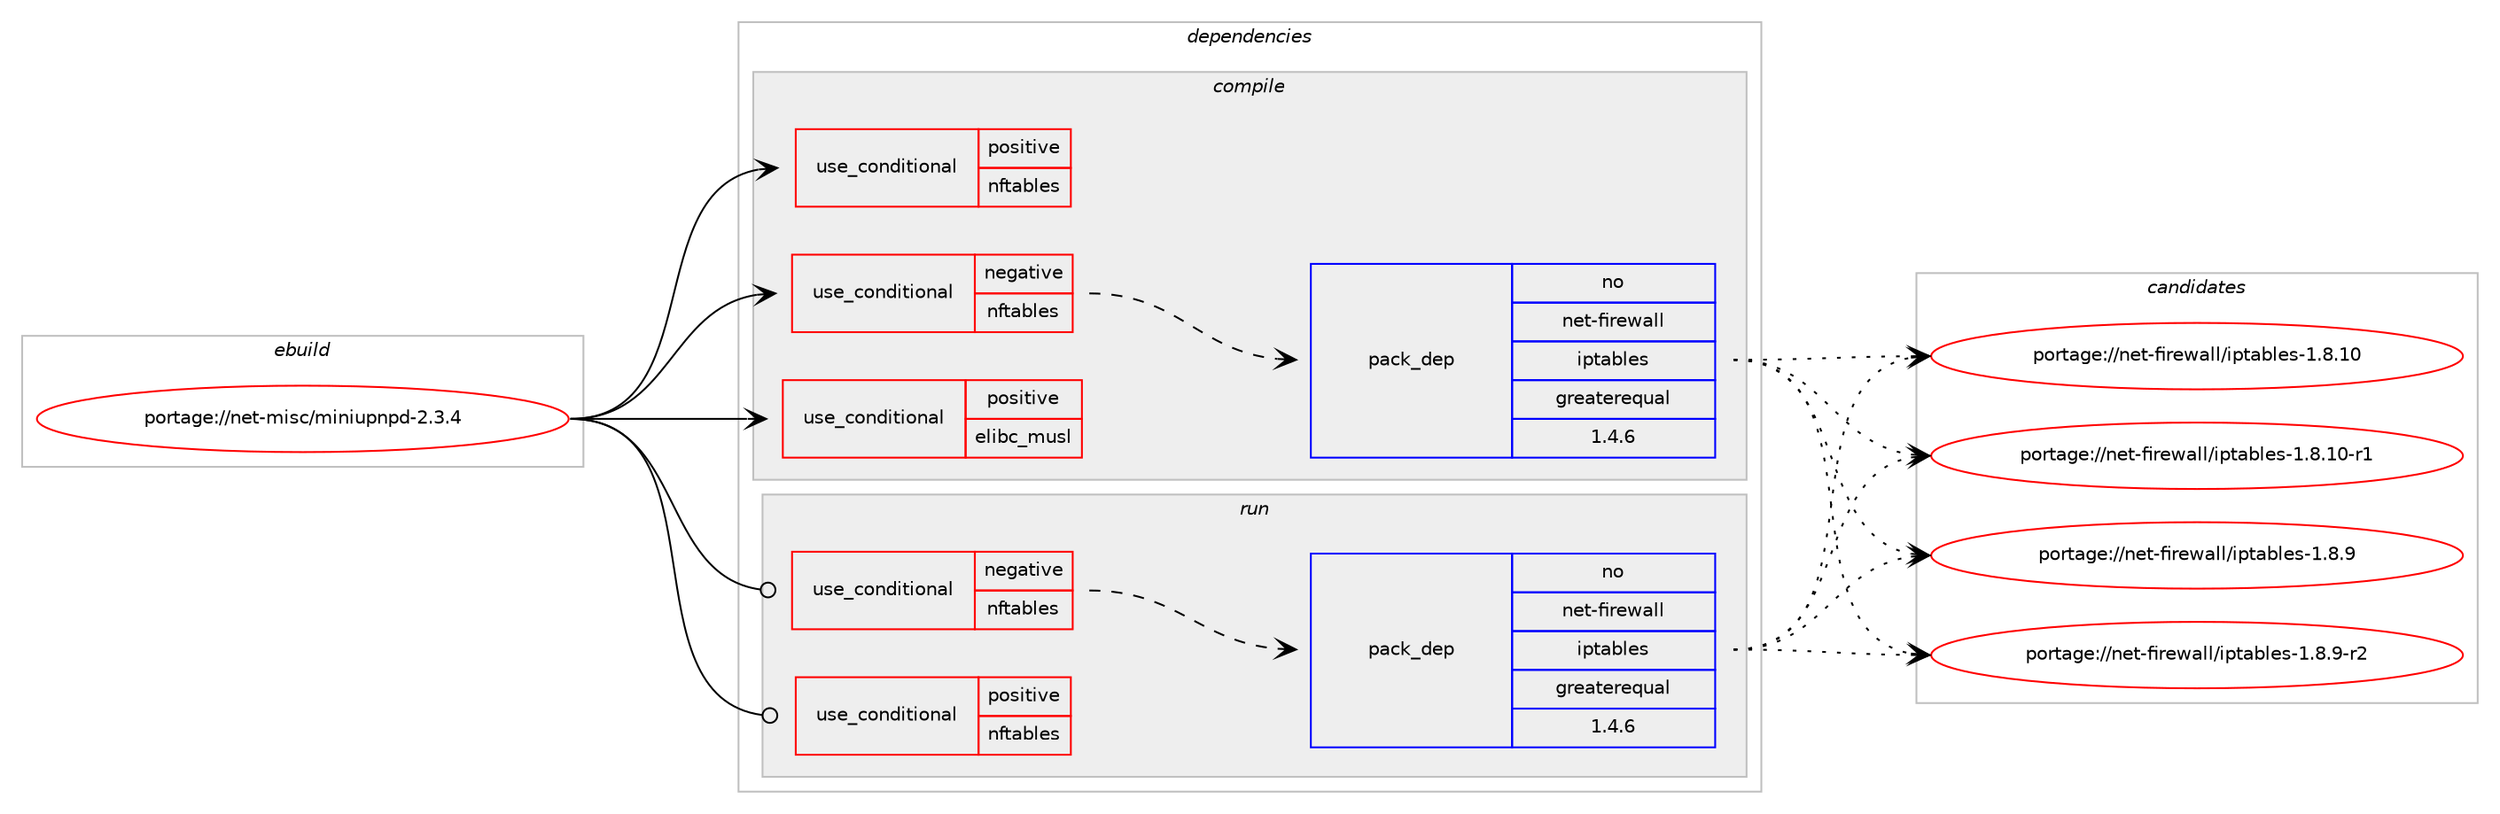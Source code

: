 digraph prolog {

# *************
# Graph options
# *************

newrank=true;
concentrate=true;
compound=true;
graph [rankdir=LR,fontname=Helvetica,fontsize=10,ranksep=1.5];#, ranksep=2.5, nodesep=0.2];
edge  [arrowhead=vee];
node  [fontname=Helvetica,fontsize=10];

# **********
# The ebuild
# **********

subgraph cluster_leftcol {
color=gray;
rank=same;
label=<<i>ebuild</i>>;
id [label="portage://net-misc/miniupnpd-2.3.4", color=red, width=4, href="../net-misc/miniupnpd-2.3.4.svg"];
}

# ****************
# The dependencies
# ****************

subgraph cluster_midcol {
color=gray;
label=<<i>dependencies</i>>;
subgraph cluster_compile {
fillcolor="#eeeeee";
style=filled;
label=<<i>compile</i>>;
subgraph cond5365 {
dependency7921 [label=<<TABLE BORDER="0" CELLBORDER="1" CELLSPACING="0" CELLPADDING="4"><TR><TD ROWSPAN="3" CELLPADDING="10">use_conditional</TD></TR><TR><TD>negative</TD></TR><TR><TD>nftables</TD></TR></TABLE>>, shape=none, color=red];
subgraph pack2489 {
dependency7922 [label=<<TABLE BORDER="0" CELLBORDER="1" CELLSPACING="0" CELLPADDING="4" WIDTH="220"><TR><TD ROWSPAN="6" CELLPADDING="30">pack_dep</TD></TR><TR><TD WIDTH="110">no</TD></TR><TR><TD>net-firewall</TD></TR><TR><TD>iptables</TD></TR><TR><TD>greaterequal</TD></TR><TR><TD>1.4.6</TD></TR></TABLE>>, shape=none, color=blue];
}
dependency7921:e -> dependency7922:w [weight=20,style="dashed",arrowhead="vee"];
# *** BEGIN UNKNOWN DEPENDENCY TYPE (TODO) ***
# dependency7921 -> package_dependency(portage://net-misc/miniupnpd-2.3.4,install,no,net-libs,libnfnetlink,none,[,,],any_same_slot,[])
# *** END UNKNOWN DEPENDENCY TYPE (TODO) ***

# *** BEGIN UNKNOWN DEPENDENCY TYPE (TODO) ***
# dependency7921 -> package_dependency(portage://net-misc/miniupnpd-2.3.4,install,no,net-libs,libmnl,none,[,,],any_same_slot,[])
# *** END UNKNOWN DEPENDENCY TYPE (TODO) ***

}
id:e -> dependency7921:w [weight=20,style="solid",arrowhead="vee"];
subgraph cond5366 {
dependency7923 [label=<<TABLE BORDER="0" CELLBORDER="1" CELLSPACING="0" CELLPADDING="4"><TR><TD ROWSPAN="3" CELLPADDING="10">use_conditional</TD></TR><TR><TD>positive</TD></TR><TR><TD>elibc_musl</TD></TR></TABLE>>, shape=none, color=red];
# *** BEGIN UNKNOWN DEPENDENCY TYPE (TODO) ***
# dependency7923 -> package_dependency(portage://net-misc/miniupnpd-2.3.4,install,no,sys-libs,queue-standalone,none,[,,],[],[])
# *** END UNKNOWN DEPENDENCY TYPE (TODO) ***

}
id:e -> dependency7923:w [weight=20,style="solid",arrowhead="vee"];
subgraph cond5367 {
dependency7924 [label=<<TABLE BORDER="0" CELLBORDER="1" CELLSPACING="0" CELLPADDING="4"><TR><TD ROWSPAN="3" CELLPADDING="10">use_conditional</TD></TR><TR><TD>positive</TD></TR><TR><TD>nftables</TD></TR></TABLE>>, shape=none, color=red];
# *** BEGIN UNKNOWN DEPENDENCY TYPE (TODO) ***
# dependency7924 -> package_dependency(portage://net-misc/miniupnpd-2.3.4,install,no,net-firewall,nftables,none,[,,],[],[])
# *** END UNKNOWN DEPENDENCY TYPE (TODO) ***

# *** BEGIN UNKNOWN DEPENDENCY TYPE (TODO) ***
# dependency7924 -> package_dependency(portage://net-misc/miniupnpd-2.3.4,install,no,net-libs,libnftnl,none,[,,],any_same_slot,[])
# *** END UNKNOWN DEPENDENCY TYPE (TODO) ***

# *** BEGIN UNKNOWN DEPENDENCY TYPE (TODO) ***
# dependency7924 -> package_dependency(portage://net-misc/miniupnpd-2.3.4,install,no,net-libs,libmnl,none,[,,],any_same_slot,[])
# *** END UNKNOWN DEPENDENCY TYPE (TODO) ***

}
id:e -> dependency7924:w [weight=20,style="solid",arrowhead="vee"];
# *** BEGIN UNKNOWN DEPENDENCY TYPE (TODO) ***
# id -> package_dependency(portage://net-misc/miniupnpd-2.3.4,install,no,dev-libs,gmp,none,[,,],[slot(0),equal],[])
# *** END UNKNOWN DEPENDENCY TYPE (TODO) ***

# *** BEGIN UNKNOWN DEPENDENCY TYPE (TODO) ***
# id -> package_dependency(portage://net-misc/miniupnpd-2.3.4,install,no,dev-libs,openssl,none,[,,],[slot(0),equal],[])
# *** END UNKNOWN DEPENDENCY TYPE (TODO) ***

# *** BEGIN UNKNOWN DEPENDENCY TYPE (TODO) ***
# id -> package_dependency(portage://net-misc/miniupnpd-2.3.4,install,no,sys-apps,util-linux,none,[,,],any_same_slot,[])
# *** END UNKNOWN DEPENDENCY TYPE (TODO) ***

}
subgraph cluster_compileandrun {
fillcolor="#eeeeee";
style=filled;
label=<<i>compile and run</i>>;
}
subgraph cluster_run {
fillcolor="#eeeeee";
style=filled;
label=<<i>run</i>>;
subgraph cond5368 {
dependency7925 [label=<<TABLE BORDER="0" CELLBORDER="1" CELLSPACING="0" CELLPADDING="4"><TR><TD ROWSPAN="3" CELLPADDING="10">use_conditional</TD></TR><TR><TD>negative</TD></TR><TR><TD>nftables</TD></TR></TABLE>>, shape=none, color=red];
subgraph pack2490 {
dependency7926 [label=<<TABLE BORDER="0" CELLBORDER="1" CELLSPACING="0" CELLPADDING="4" WIDTH="220"><TR><TD ROWSPAN="6" CELLPADDING="30">pack_dep</TD></TR><TR><TD WIDTH="110">no</TD></TR><TR><TD>net-firewall</TD></TR><TR><TD>iptables</TD></TR><TR><TD>greaterequal</TD></TR><TR><TD>1.4.6</TD></TR></TABLE>>, shape=none, color=blue];
}
dependency7925:e -> dependency7926:w [weight=20,style="dashed",arrowhead="vee"];
# *** BEGIN UNKNOWN DEPENDENCY TYPE (TODO) ***
# dependency7925 -> package_dependency(portage://net-misc/miniupnpd-2.3.4,run,no,net-libs,libnfnetlink,none,[,,],any_same_slot,[])
# *** END UNKNOWN DEPENDENCY TYPE (TODO) ***

# *** BEGIN UNKNOWN DEPENDENCY TYPE (TODO) ***
# dependency7925 -> package_dependency(portage://net-misc/miniupnpd-2.3.4,run,no,net-libs,libmnl,none,[,,],any_same_slot,[])
# *** END UNKNOWN DEPENDENCY TYPE (TODO) ***

}
id:e -> dependency7925:w [weight=20,style="solid",arrowhead="odot"];
subgraph cond5369 {
dependency7927 [label=<<TABLE BORDER="0" CELLBORDER="1" CELLSPACING="0" CELLPADDING="4"><TR><TD ROWSPAN="3" CELLPADDING="10">use_conditional</TD></TR><TR><TD>positive</TD></TR><TR><TD>nftables</TD></TR></TABLE>>, shape=none, color=red];
# *** BEGIN UNKNOWN DEPENDENCY TYPE (TODO) ***
# dependency7927 -> package_dependency(portage://net-misc/miniupnpd-2.3.4,run,no,net-firewall,nftables,none,[,,],[],[])
# *** END UNKNOWN DEPENDENCY TYPE (TODO) ***

# *** BEGIN UNKNOWN DEPENDENCY TYPE (TODO) ***
# dependency7927 -> package_dependency(portage://net-misc/miniupnpd-2.3.4,run,no,net-libs,libnftnl,none,[,,],any_same_slot,[])
# *** END UNKNOWN DEPENDENCY TYPE (TODO) ***

# *** BEGIN UNKNOWN DEPENDENCY TYPE (TODO) ***
# dependency7927 -> package_dependency(portage://net-misc/miniupnpd-2.3.4,run,no,net-libs,libmnl,none,[,,],any_same_slot,[])
# *** END UNKNOWN DEPENDENCY TYPE (TODO) ***

}
id:e -> dependency7927:w [weight=20,style="solid",arrowhead="odot"];
# *** BEGIN UNKNOWN DEPENDENCY TYPE (TODO) ***
# id -> package_dependency(portage://net-misc/miniupnpd-2.3.4,run,no,dev-libs,gmp,none,[,,],[slot(0),equal],[])
# *** END UNKNOWN DEPENDENCY TYPE (TODO) ***

# *** BEGIN UNKNOWN DEPENDENCY TYPE (TODO) ***
# id -> package_dependency(portage://net-misc/miniupnpd-2.3.4,run,no,dev-libs,openssl,none,[,,],[slot(0),equal],[])
# *** END UNKNOWN DEPENDENCY TYPE (TODO) ***

# *** BEGIN UNKNOWN DEPENDENCY TYPE (TODO) ***
# id -> package_dependency(portage://net-misc/miniupnpd-2.3.4,run,no,sys-apps,util-linux,none,[,,],any_same_slot,[])
# *** END UNKNOWN DEPENDENCY TYPE (TODO) ***

}
}

# **************
# The candidates
# **************

subgraph cluster_choices {
rank=same;
color=gray;
label=<<i>candidates</i>>;

subgraph choice2489 {
color=black;
nodesep=1;
choice110101116451021051141011199710810847105112116979810810111545494656464948 [label="portage://net-firewall/iptables-1.8.10", color=red, width=4,href="../net-firewall/iptables-1.8.10.svg"];
choice1101011164510210511410111997108108471051121169798108101115454946564649484511449 [label="portage://net-firewall/iptables-1.8.10-r1", color=red, width=4,href="../net-firewall/iptables-1.8.10-r1.svg"];
choice1101011164510210511410111997108108471051121169798108101115454946564657 [label="portage://net-firewall/iptables-1.8.9", color=red, width=4,href="../net-firewall/iptables-1.8.9.svg"];
choice11010111645102105114101119971081084710511211697981081011154549465646574511450 [label="portage://net-firewall/iptables-1.8.9-r2", color=red, width=4,href="../net-firewall/iptables-1.8.9-r2.svg"];
dependency7922:e -> choice110101116451021051141011199710810847105112116979810810111545494656464948:w [style=dotted,weight="100"];
dependency7922:e -> choice1101011164510210511410111997108108471051121169798108101115454946564649484511449:w [style=dotted,weight="100"];
dependency7922:e -> choice1101011164510210511410111997108108471051121169798108101115454946564657:w [style=dotted,weight="100"];
dependency7922:e -> choice11010111645102105114101119971081084710511211697981081011154549465646574511450:w [style=dotted,weight="100"];
}
subgraph choice2490 {
color=black;
nodesep=1;
choice110101116451021051141011199710810847105112116979810810111545494656464948 [label="portage://net-firewall/iptables-1.8.10", color=red, width=4,href="../net-firewall/iptables-1.8.10.svg"];
choice1101011164510210511410111997108108471051121169798108101115454946564649484511449 [label="portage://net-firewall/iptables-1.8.10-r1", color=red, width=4,href="../net-firewall/iptables-1.8.10-r1.svg"];
choice1101011164510210511410111997108108471051121169798108101115454946564657 [label="portage://net-firewall/iptables-1.8.9", color=red, width=4,href="../net-firewall/iptables-1.8.9.svg"];
choice11010111645102105114101119971081084710511211697981081011154549465646574511450 [label="portage://net-firewall/iptables-1.8.9-r2", color=red, width=4,href="../net-firewall/iptables-1.8.9-r2.svg"];
dependency7926:e -> choice110101116451021051141011199710810847105112116979810810111545494656464948:w [style=dotted,weight="100"];
dependency7926:e -> choice1101011164510210511410111997108108471051121169798108101115454946564649484511449:w [style=dotted,weight="100"];
dependency7926:e -> choice1101011164510210511410111997108108471051121169798108101115454946564657:w [style=dotted,weight="100"];
dependency7926:e -> choice11010111645102105114101119971081084710511211697981081011154549465646574511450:w [style=dotted,weight="100"];
}
}

}
